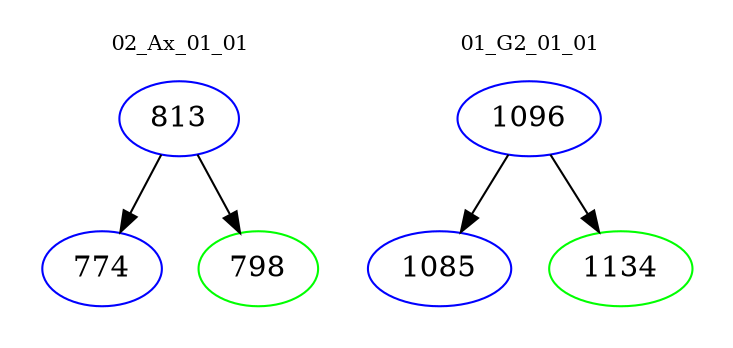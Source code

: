 digraph{
subgraph cluster_0 {
color = white
label = "02_Ax_01_01";
fontsize=10;
T0_813 [label="813", color="blue"]
T0_813 -> T0_774 [color="black"]
T0_774 [label="774", color="blue"]
T0_813 -> T0_798 [color="black"]
T0_798 [label="798", color="green"]
}
subgraph cluster_1 {
color = white
label = "01_G2_01_01";
fontsize=10;
T1_1096 [label="1096", color="blue"]
T1_1096 -> T1_1085 [color="black"]
T1_1085 [label="1085", color="blue"]
T1_1096 -> T1_1134 [color="black"]
T1_1134 [label="1134", color="green"]
}
}
